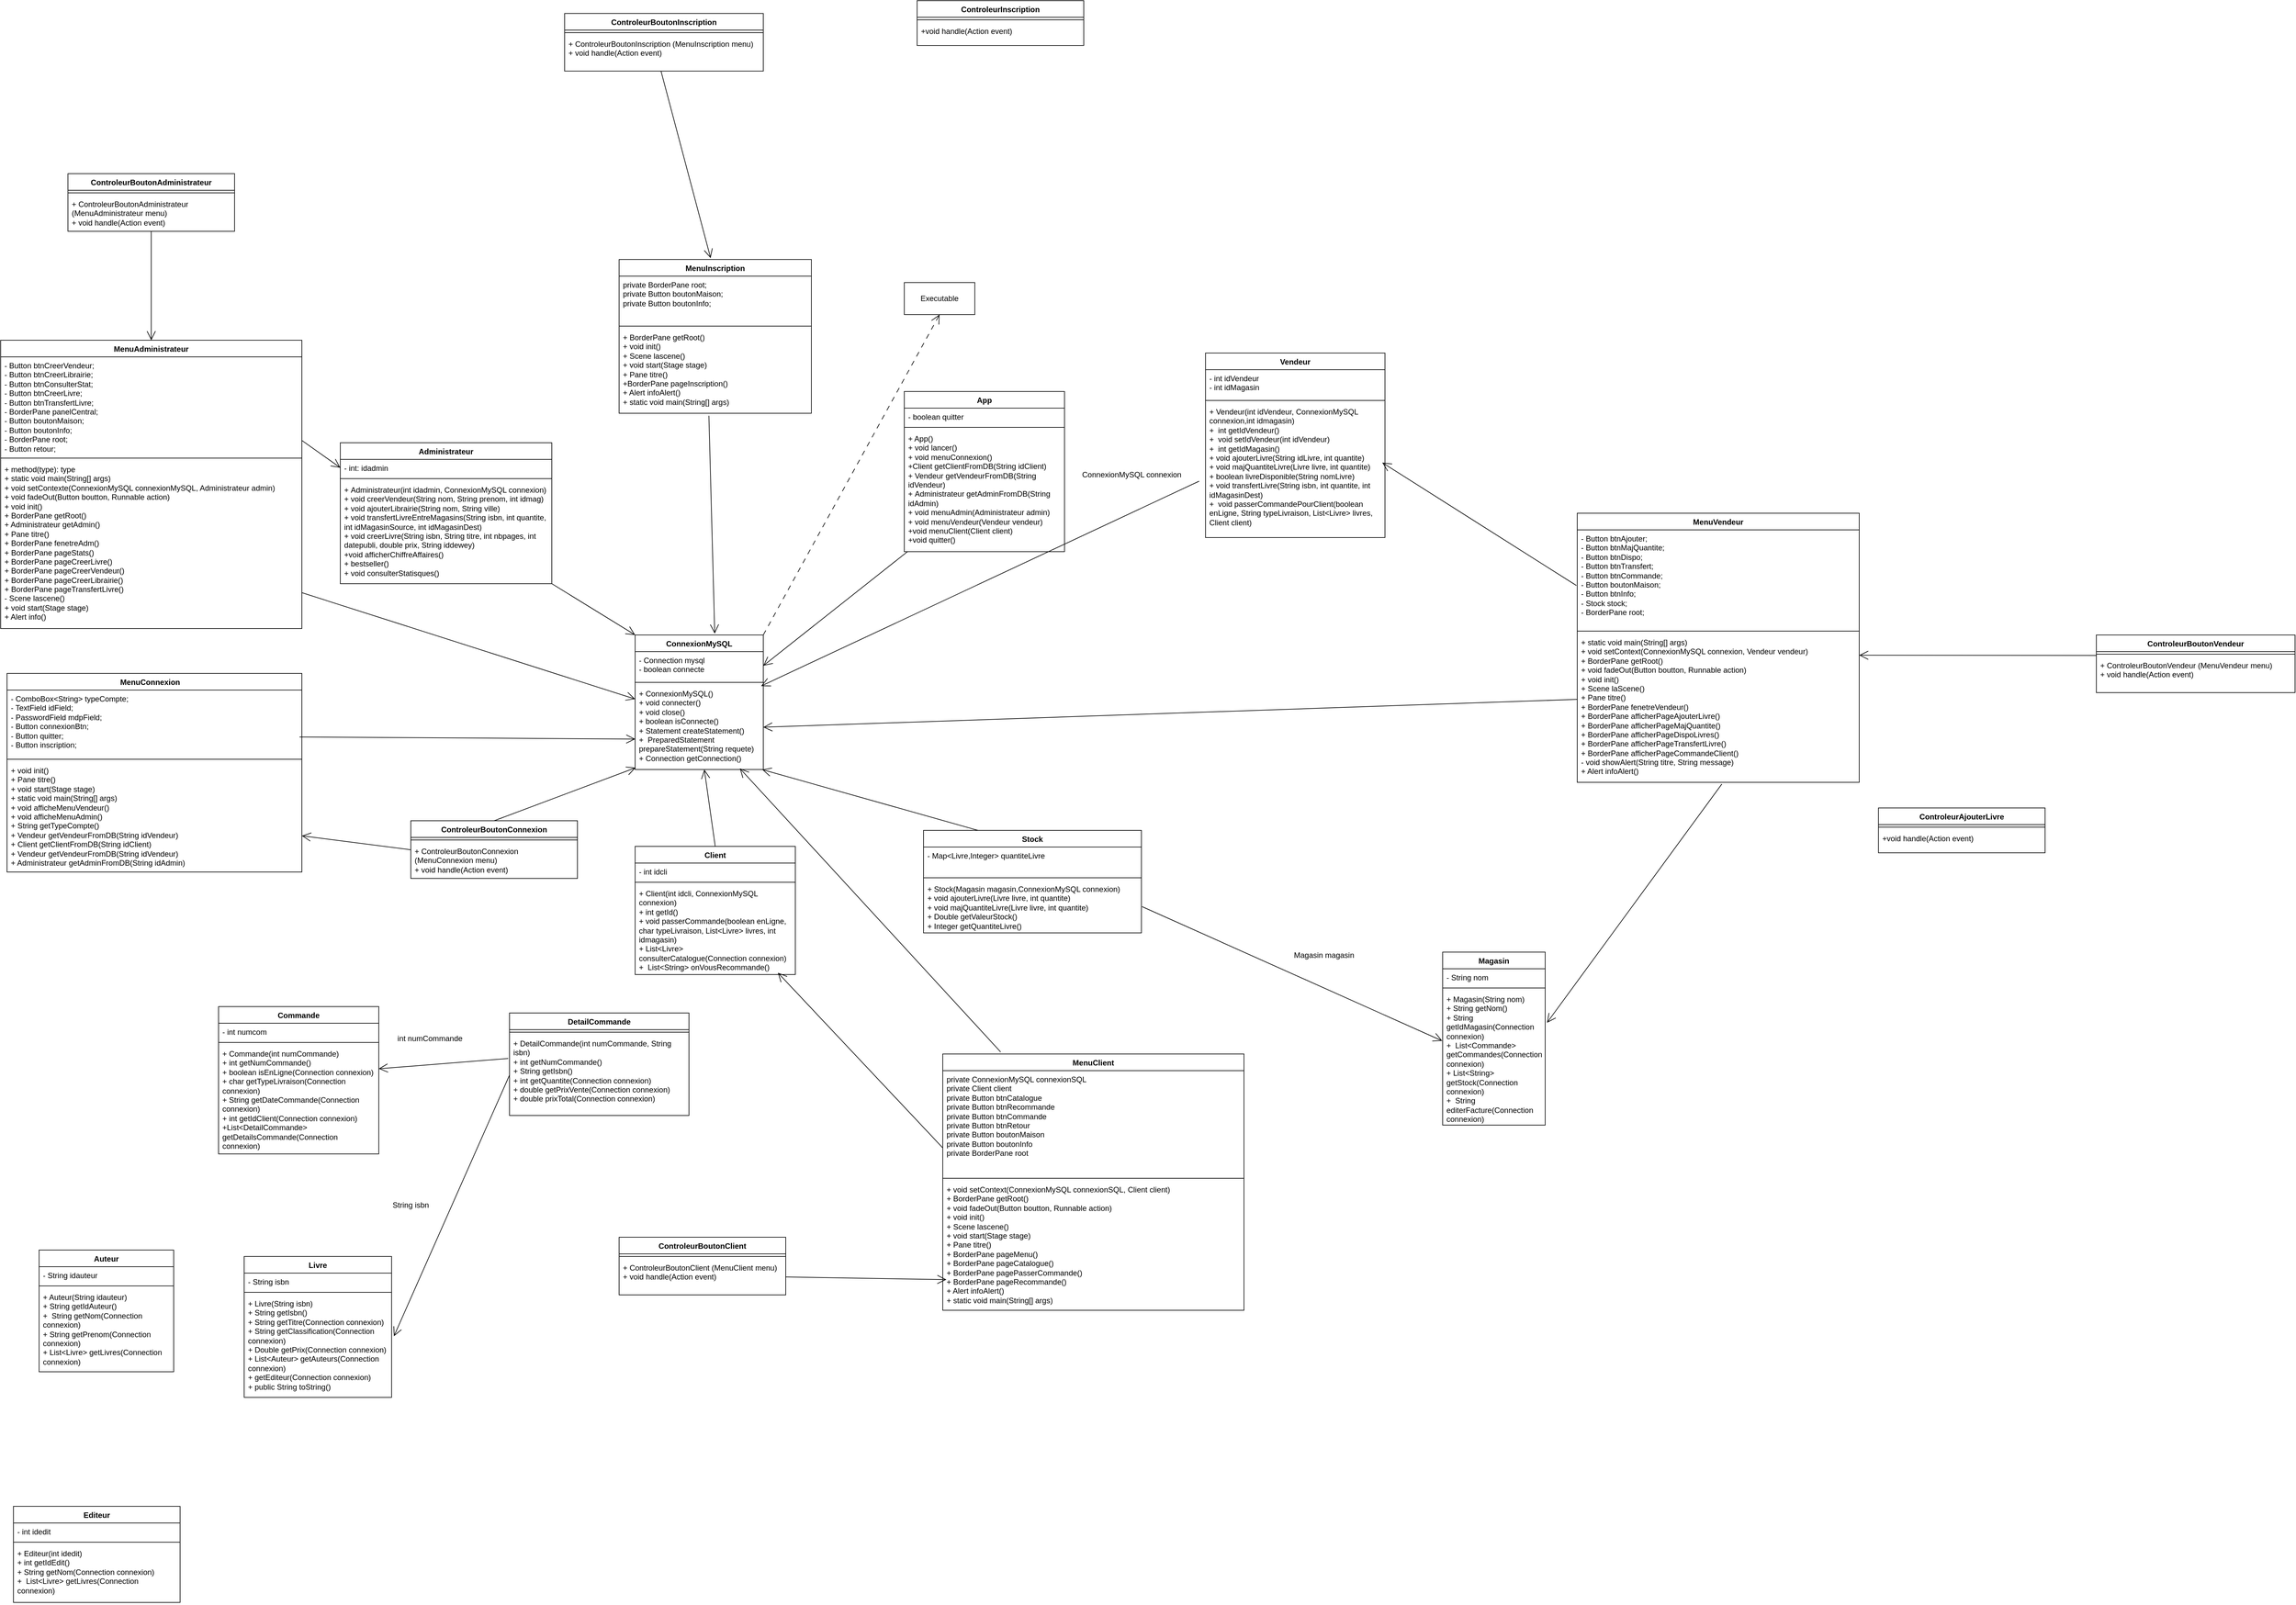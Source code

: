 <mxfile version="27.1.6">
  <diagram name="Page-1" id="fg1y0598Dr3lsqfIJ5nv">
    <mxGraphModel dx="3144" dy="3922" grid="1" gridSize="10" guides="1" tooltips="1" connect="1" arrows="1" fold="1" page="1" pageScale="1" pageWidth="827" pageHeight="1169" math="0" shadow="0">
      <root>
        <mxCell id="0" />
        <mxCell id="1" parent="0" />
        <mxCell id="Wu34mLMATo6sYS60kIXF-1" value="Administrateur&lt;div&gt;&lt;br&gt;&lt;/div&gt;" style="swimlane;fontStyle=1;align=center;verticalAlign=top;childLayout=stackLayout;horizontal=1;startSize=26;horizontalStack=0;resizeParent=1;resizeParentMax=0;resizeLast=0;collapsible=1;marginBottom=0;whiteSpace=wrap;html=1;" parent="1" vertex="1">
          <mxGeometry x="-130" y="40" width="330" height="220" as="geometry" />
        </mxCell>
        <mxCell id="Wu34mLMATo6sYS60kIXF-2" value="- int: idadmin&lt;div&gt;&lt;br&gt;&lt;/div&gt;" style="text;strokeColor=none;fillColor=none;align=left;verticalAlign=top;spacingLeft=4;spacingRight=4;overflow=hidden;rotatable=0;points=[[0,0.5],[1,0.5]];portConstraint=eastwest;whiteSpace=wrap;html=1;" parent="Wu34mLMATo6sYS60kIXF-1" vertex="1">
          <mxGeometry y="26" width="330" height="26" as="geometry" />
        </mxCell>
        <mxCell id="Wu34mLMATo6sYS60kIXF-3" value="" style="line;strokeWidth=1;fillColor=none;align=left;verticalAlign=middle;spacingTop=-1;spacingLeft=3;spacingRight=3;rotatable=0;labelPosition=right;points=[];portConstraint=eastwest;strokeColor=inherit;" parent="Wu34mLMATo6sYS60kIXF-1" vertex="1">
          <mxGeometry y="52" width="330" height="8" as="geometry" />
        </mxCell>
        <mxCell id="Wu34mLMATo6sYS60kIXF-4" value="+&amp;nbsp;Administrateur(int idadmin, ConnexionMySQL connexion)&lt;div&gt;+&amp;nbsp;void creerVendeur(String nom, String prenom, int idmag)&lt;/div&gt;&lt;div&gt;+ void ajouterLibrairie(String nom, String ville)&lt;/div&gt;&lt;div&gt;+&amp;nbsp;&lt;span style=&quot;background-color: transparent; color: light-dark(rgb(0, 0, 0), rgb(255, 255, 255));&quot;&gt;void transfertLivreEntreMagasins(String isbn, int quantite, int idMagasinSource, int idMagasinDest)&lt;/span&gt;&lt;/div&gt;&lt;div&gt;&lt;span style=&quot;background-color: transparent; color: light-dark(rgb(0, 0, 0), rgb(255, 255, 255));&quot;&gt;+&amp;nbsp;&lt;/span&gt;&lt;span style=&quot;background-color: transparent; color: light-dark(rgb(0, 0, 0), rgb(255, 255, 255));&quot;&gt;void creerLivre(String isbn, String titre, int nbpages, int datepubli, double prix, String iddewey)&lt;/span&gt;&lt;/div&gt;&lt;div&gt;&lt;span style=&quot;background-color: transparent; color: light-dark(rgb(0, 0, 0), rgb(255, 255, 255));&quot;&gt;+&lt;/span&gt;&lt;span style=&quot;background-color: transparent;&quot;&gt;void afficherChiffreAffaires()&lt;/span&gt;&lt;/div&gt;&lt;div&gt;&lt;span style=&quot;background-color: transparent; color: light-dark(rgb(0, 0, 0), rgb(255, 255, 255));&quot;&gt;+&amp;nbsp;&lt;/span&gt;&lt;span style=&quot;background-color: transparent; color: light-dark(rgb(0, 0, 0), rgb(255, 255, 255));&quot;&gt;bestseller()&lt;/span&gt;&lt;/div&gt;&lt;div&gt;&lt;span style=&quot;background-color: transparent;&quot;&gt;+&lt;/span&gt;&lt;span style=&quot;background-color: transparent;&quot;&gt;&amp;nbsp;void consulterStatisques()&lt;/span&gt;&lt;/div&gt;&lt;div&gt;&lt;span style=&quot;background-color: transparent; color: light-dark(rgb(0, 0, 0), rgb(255, 255, 255));&quot;&gt;&lt;br&gt;&lt;/span&gt;&lt;/div&gt;" style="text;strokeColor=none;fillColor=none;align=left;verticalAlign=top;spacingLeft=4;spacingRight=4;overflow=hidden;rotatable=0;points=[[0,0.5],[1,0.5]];portConstraint=eastwest;whiteSpace=wrap;html=1;" parent="Wu34mLMATo6sYS60kIXF-1" vertex="1">
          <mxGeometry y="60" width="330" height="160" as="geometry" />
        </mxCell>
        <mxCell id="Wu34mLMATo6sYS60kIXF-5" value="App" style="swimlane;fontStyle=1;align=center;verticalAlign=top;childLayout=stackLayout;horizontal=1;startSize=26;horizontalStack=0;resizeParent=1;resizeParentMax=0;resizeLast=0;collapsible=1;marginBottom=0;whiteSpace=wrap;html=1;" parent="1" vertex="1">
          <mxGeometry x="750" y="-40" width="250" height="250" as="geometry" />
        </mxCell>
        <mxCell id="Wu34mLMATo6sYS60kIXF-6" value="- boolean quitter" style="text;strokeColor=none;fillColor=none;align=left;verticalAlign=top;spacingLeft=4;spacingRight=4;overflow=hidden;rotatable=0;points=[[0,0.5],[1,0.5]];portConstraint=eastwest;whiteSpace=wrap;html=1;" parent="Wu34mLMATo6sYS60kIXF-5" vertex="1">
          <mxGeometry y="26" width="250" height="26" as="geometry" />
        </mxCell>
        <mxCell id="Wu34mLMATo6sYS60kIXF-7" value="" style="line;strokeWidth=1;fillColor=none;align=left;verticalAlign=middle;spacingTop=-1;spacingLeft=3;spacingRight=3;rotatable=0;labelPosition=right;points=[];portConstraint=eastwest;strokeColor=inherit;" parent="Wu34mLMATo6sYS60kIXF-5" vertex="1">
          <mxGeometry y="52" width="250" height="8" as="geometry" />
        </mxCell>
        <mxCell id="Wu34mLMATo6sYS60kIXF-8" value="+ App()&lt;div&gt;+ void lancer()&lt;/div&gt;&lt;div&gt;+&amp;nbsp;void menuConnexion()&lt;/div&gt;&lt;div&gt;+Client getClientFromDB(String idClient)&lt;/div&gt;&lt;div&gt;+&amp;nbsp;Vendeur getVendeurFromDB(String idVendeur)&lt;/div&gt;&lt;div&gt;+&amp;nbsp;Administrateur getAdminFromDB(String idAdmin)&lt;/div&gt;&lt;div&gt;+&amp;nbsp;void menuAdmin(Administrateur admin)&lt;/div&gt;&lt;div&gt;+ void menuVendeur(Vendeur vendeur)&lt;/div&gt;&lt;div&gt;+void menuClient(Client client)&lt;/div&gt;&lt;div&gt;+void quitter()&lt;/div&gt;&lt;div&gt;&lt;br&gt;&lt;/div&gt;" style="text;strokeColor=none;fillColor=none;align=left;verticalAlign=top;spacingLeft=4;spacingRight=4;overflow=hidden;rotatable=0;points=[[0,0.5],[1,0.5]];portConstraint=eastwest;whiteSpace=wrap;html=1;" parent="Wu34mLMATo6sYS60kIXF-5" vertex="1">
          <mxGeometry y="60" width="250" height="190" as="geometry" />
        </mxCell>
        <mxCell id="Wu34mLMATo6sYS60kIXF-9" value="Auteur" style="swimlane;fontStyle=1;align=center;verticalAlign=top;childLayout=stackLayout;horizontal=1;startSize=26;horizontalStack=0;resizeParent=1;resizeParentMax=0;resizeLast=0;collapsible=1;marginBottom=0;whiteSpace=wrap;html=1;" parent="1" vertex="1">
          <mxGeometry x="-600" y="1300" width="210" height="190" as="geometry" />
        </mxCell>
        <mxCell id="Wu34mLMATo6sYS60kIXF-10" value="- String idauteur" style="text;strokeColor=none;fillColor=none;align=left;verticalAlign=top;spacingLeft=4;spacingRight=4;overflow=hidden;rotatable=0;points=[[0,0.5],[1,0.5]];portConstraint=eastwest;whiteSpace=wrap;html=1;" parent="Wu34mLMATo6sYS60kIXF-9" vertex="1">
          <mxGeometry y="26" width="210" height="26" as="geometry" />
        </mxCell>
        <mxCell id="Wu34mLMATo6sYS60kIXF-11" value="" style="line;strokeWidth=1;fillColor=none;align=left;verticalAlign=middle;spacingTop=-1;spacingLeft=3;spacingRight=3;rotatable=0;labelPosition=right;points=[];portConstraint=eastwest;strokeColor=inherit;" parent="Wu34mLMATo6sYS60kIXF-9" vertex="1">
          <mxGeometry y="52" width="210" height="8" as="geometry" />
        </mxCell>
        <mxCell id="Wu34mLMATo6sYS60kIXF-12" value="+ Auteur(String idauteur)&lt;div&gt;+&amp;nbsp;String getIdAuteur()&lt;/div&gt;&lt;div&gt;+&amp;nbsp;&amp;nbsp;String getNom(Connection connexion)&lt;/div&gt;&lt;div&gt;+&amp;nbsp;String getPrenom(Connection connexion)&lt;/div&gt;&lt;div&gt;+&amp;nbsp;List&amp;lt;Livre&amp;gt; getLivres(Connection connexion)&lt;/div&gt;&lt;div&gt;&lt;br&gt;&lt;/div&gt;" style="text;strokeColor=none;fillColor=none;align=left;verticalAlign=top;spacingLeft=4;spacingRight=4;overflow=hidden;rotatable=0;points=[[0,0.5],[1,0.5]];portConstraint=eastwest;whiteSpace=wrap;html=1;" parent="Wu34mLMATo6sYS60kIXF-9" vertex="1">
          <mxGeometry y="60" width="210" height="130" as="geometry" />
        </mxCell>
        <mxCell id="Wu34mLMATo6sYS60kIXF-13" value="Client" style="swimlane;fontStyle=1;align=center;verticalAlign=top;childLayout=stackLayout;horizontal=1;startSize=26;horizontalStack=0;resizeParent=1;resizeParentMax=0;resizeLast=0;collapsible=1;marginBottom=0;whiteSpace=wrap;html=1;" parent="1" vertex="1">
          <mxGeometry x="330" y="670" width="250" height="200" as="geometry" />
        </mxCell>
        <mxCell id="Wu34mLMATo6sYS60kIXF-14" value="- int idcli" style="text;strokeColor=none;fillColor=none;align=left;verticalAlign=top;spacingLeft=4;spacingRight=4;overflow=hidden;rotatable=0;points=[[0,0.5],[1,0.5]];portConstraint=eastwest;whiteSpace=wrap;html=1;" parent="Wu34mLMATo6sYS60kIXF-13" vertex="1">
          <mxGeometry y="26" width="250" height="26" as="geometry" />
        </mxCell>
        <mxCell id="Wu34mLMATo6sYS60kIXF-15" value="" style="line;strokeWidth=1;fillColor=none;align=left;verticalAlign=middle;spacingTop=-1;spacingLeft=3;spacingRight=3;rotatable=0;labelPosition=right;points=[];portConstraint=eastwest;strokeColor=inherit;" parent="Wu34mLMATo6sYS60kIXF-13" vertex="1">
          <mxGeometry y="52" width="250" height="8" as="geometry" />
        </mxCell>
        <mxCell id="Wu34mLMATo6sYS60kIXF-16" value="+ Client(int idcli, ConnexionMySQL connexion)&lt;div&gt;+&amp;nbsp;int getId()&lt;/div&gt;&lt;div&gt;+&amp;nbsp;void passerCommande(boolean enLigne, char typeLivraison, List&amp;lt;Livre&amp;gt; livres, int idmagasin)&lt;/div&gt;&lt;div&gt;+&amp;nbsp;List&amp;lt;Livre&amp;gt; consulterCatalogue(Connection connexion)&lt;/div&gt;&lt;div&gt;+&amp;nbsp;&amp;nbsp;List&amp;lt;String&amp;gt; onVousRecommande()&lt;/div&gt;&lt;div&gt;&lt;br&gt;&lt;/div&gt;&lt;div&gt;&lt;br&gt;&lt;/div&gt;" style="text;strokeColor=none;fillColor=none;align=left;verticalAlign=top;spacingLeft=4;spacingRight=4;overflow=hidden;rotatable=0;points=[[0,0.5],[1,0.5]];portConstraint=eastwest;whiteSpace=wrap;html=1;" parent="Wu34mLMATo6sYS60kIXF-13" vertex="1">
          <mxGeometry y="60" width="250" height="140" as="geometry" />
        </mxCell>
        <mxCell id="Wu34mLMATo6sYS60kIXF-17" value="ConnexionMySQL" style="swimlane;fontStyle=1;align=center;verticalAlign=top;childLayout=stackLayout;horizontal=1;startSize=26;horizontalStack=0;resizeParent=1;resizeParentMax=0;resizeLast=0;collapsible=1;marginBottom=0;whiteSpace=wrap;html=1;" parent="1" vertex="1">
          <mxGeometry x="330" y="340" width="200" height="210" as="geometry" />
        </mxCell>
        <mxCell id="Wu34mLMATo6sYS60kIXF-18" value="- Connection mysql&lt;div&gt;- boolean connecte&lt;/div&gt;" style="text;strokeColor=none;fillColor=none;align=left;verticalAlign=top;spacingLeft=4;spacingRight=4;overflow=hidden;rotatable=0;points=[[0,0.5],[1,0.5]];portConstraint=eastwest;whiteSpace=wrap;html=1;" parent="Wu34mLMATo6sYS60kIXF-17" vertex="1">
          <mxGeometry y="26" width="200" height="44" as="geometry" />
        </mxCell>
        <mxCell id="Wu34mLMATo6sYS60kIXF-19" value="" style="line;strokeWidth=1;fillColor=none;align=left;verticalAlign=middle;spacingTop=-1;spacingLeft=3;spacingRight=3;rotatable=0;labelPosition=right;points=[];portConstraint=eastwest;strokeColor=inherit;" parent="Wu34mLMATo6sYS60kIXF-17" vertex="1">
          <mxGeometry y="70" width="200" height="8" as="geometry" />
        </mxCell>
        <mxCell id="Wu34mLMATo6sYS60kIXF-20" value="+&amp;nbsp;ConnexionMySQL()&lt;div&gt;+&amp;nbsp;void connecter()&lt;/div&gt;&lt;div&gt;+&amp;nbsp;void close()&lt;/div&gt;&lt;div&gt;+&amp;nbsp;boolean isConnecte()&lt;/div&gt;&lt;div&gt;+&amp;nbsp;Statement createStatement()&lt;/div&gt;&lt;div&gt;+&amp;nbsp;&amp;nbsp;PreparedStatement prepareStatement(String requete)&lt;/div&gt;&lt;div&gt;+&amp;nbsp;Connection getConnection()&lt;/div&gt;" style="text;strokeColor=none;fillColor=none;align=left;verticalAlign=top;spacingLeft=4;spacingRight=4;overflow=hidden;rotatable=0;points=[[0,0.5],[1,0.5]];portConstraint=eastwest;whiteSpace=wrap;html=1;" parent="Wu34mLMATo6sYS60kIXF-17" vertex="1">
          <mxGeometry y="78" width="200" height="132" as="geometry" />
        </mxCell>
        <mxCell id="Wu34mLMATo6sYS60kIXF-22" value="" style="endArrow=open;endFill=1;endSize=12;html=1;rounded=0;entryX=1;entryY=0.5;entryDx=0;entryDy=0;" parent="1" target="Wu34mLMATo6sYS60kIXF-18" edge="1" source="Wu34mLMATo6sYS60kIXF-8">
          <mxGeometry width="160" relative="1" as="geometry">
            <mxPoint x="630" y="290" as="sourcePoint" />
            <mxPoint x="790" y="290" as="targetPoint" />
          </mxGeometry>
        </mxCell>
        <mxCell id="Wu34mLMATo6sYS60kIXF-29" value="Commande" style="swimlane;fontStyle=1;align=center;verticalAlign=top;childLayout=stackLayout;horizontal=1;startSize=26;horizontalStack=0;resizeParent=1;resizeParentMax=0;resizeLast=0;collapsible=1;marginBottom=0;whiteSpace=wrap;html=1;" parent="1" vertex="1">
          <mxGeometry x="-320" y="920" width="250" height="230" as="geometry" />
        </mxCell>
        <mxCell id="Wu34mLMATo6sYS60kIXF-30" value="- int numcom" style="text;strokeColor=none;fillColor=none;align=left;verticalAlign=top;spacingLeft=4;spacingRight=4;overflow=hidden;rotatable=0;points=[[0,0.5],[1,0.5]];portConstraint=eastwest;whiteSpace=wrap;html=1;" parent="Wu34mLMATo6sYS60kIXF-29" vertex="1">
          <mxGeometry y="26" width="250" height="26" as="geometry" />
        </mxCell>
        <mxCell id="Wu34mLMATo6sYS60kIXF-31" value="" style="line;strokeWidth=1;fillColor=none;align=left;verticalAlign=middle;spacingTop=-1;spacingLeft=3;spacingRight=3;rotatable=0;labelPosition=right;points=[];portConstraint=eastwest;strokeColor=inherit;" parent="Wu34mLMATo6sYS60kIXF-29" vertex="1">
          <mxGeometry y="52" width="250" height="8" as="geometry" />
        </mxCell>
        <mxCell id="Wu34mLMATo6sYS60kIXF-32" value="+&amp;nbsp;Commande(int numCommande)&lt;div&gt;&lt;div&gt;+&amp;nbsp;int getNumCommande()&lt;/div&gt;&lt;div&gt;+&amp;nbsp;boolean isEnLigne(Connection connexion)&lt;/div&gt;&lt;div&gt;+&amp;nbsp;char getTypeLivraison(Connection connexion)&lt;/div&gt;&lt;div&gt;+&amp;nbsp;String getDateCommande(Connection connexion)&lt;/div&gt;&lt;/div&gt;&lt;div&gt;+&amp;nbsp;int getIdClient(Connection connexion)&lt;/div&gt;&lt;div&gt;+List&amp;lt;DetailCommande&amp;gt; getDetailsCommande(Connection connexion)&lt;/div&gt;" style="text;strokeColor=none;fillColor=none;align=left;verticalAlign=top;spacingLeft=4;spacingRight=4;overflow=hidden;rotatable=0;points=[[0,0.5],[1,0.5]];portConstraint=eastwest;whiteSpace=wrap;html=1;" parent="Wu34mLMATo6sYS60kIXF-29" vertex="1">
          <mxGeometry y="60" width="250" height="170" as="geometry" />
        </mxCell>
        <mxCell id="Wu34mLMATo6sYS60kIXF-33" value="DetailCommande" style="swimlane;fontStyle=1;align=center;verticalAlign=top;childLayout=stackLayout;horizontal=1;startSize=26;horizontalStack=0;resizeParent=1;resizeParentMax=0;resizeLast=0;collapsible=1;marginBottom=0;whiteSpace=wrap;html=1;" parent="1" vertex="1">
          <mxGeometry x="134" y="930" width="280" height="160" as="geometry" />
        </mxCell>
        <mxCell id="Wu34mLMATo6sYS60kIXF-35" value="" style="line;strokeWidth=1;fillColor=none;align=left;verticalAlign=middle;spacingTop=-1;spacingLeft=3;spacingRight=3;rotatable=0;labelPosition=right;points=[];portConstraint=eastwest;strokeColor=inherit;" parent="Wu34mLMATo6sYS60kIXF-33" vertex="1">
          <mxGeometry y="26" width="280" height="8" as="geometry" />
        </mxCell>
        <mxCell id="Wu34mLMATo6sYS60kIXF-36" value="+ DetailCommande(int numCommande, String isbn)&lt;div&gt;+&amp;nbsp;int getNumCommande()&amp;nbsp;&lt;/div&gt;&lt;div&gt;+&amp;nbsp;String getIsbn()&lt;/div&gt;&lt;div&gt;+&amp;nbsp;int getQuantite(Connection connexion)&lt;/div&gt;&lt;div&gt;+&amp;nbsp;double getPrixVente(Connection connexion)&lt;/div&gt;&lt;div&gt;+&amp;nbsp;double prixTotal(Connection connexion)&lt;/div&gt;" style="text;strokeColor=none;fillColor=none;align=left;verticalAlign=top;spacingLeft=4;spacingRight=4;overflow=hidden;rotatable=0;points=[[0,0.5],[1,0.5]];portConstraint=eastwest;whiteSpace=wrap;html=1;" parent="Wu34mLMATo6sYS60kIXF-33" vertex="1">
          <mxGeometry y="34" width="280" height="126" as="geometry" />
        </mxCell>
        <mxCell id="Wu34mLMATo6sYS60kIXF-37" value="" style="endArrow=open;endFill=1;endSize=12;html=1;rounded=0;exitX=-0.007;exitY=0.294;exitDx=0;exitDy=0;exitPerimeter=0;entryX=1;entryY=0.218;entryDx=0;entryDy=0;entryPerimeter=0;" parent="1" source="Wu34mLMATo6sYS60kIXF-36" target="Wu34mLMATo6sYS60kIXF-32" edge="1">
          <mxGeometry width="160" relative="1" as="geometry">
            <mxPoint x="110" y="730" as="sourcePoint" />
            <mxPoint x="270" y="730" as="targetPoint" />
          </mxGeometry>
        </mxCell>
        <mxCell id="Wu34mLMATo6sYS60kIXF-38" value="Livre" style="swimlane;fontStyle=1;align=center;verticalAlign=top;childLayout=stackLayout;horizontal=1;startSize=26;horizontalStack=0;resizeParent=1;resizeParentMax=0;resizeLast=0;collapsible=1;marginBottom=0;whiteSpace=wrap;html=1;" parent="1" vertex="1">
          <mxGeometry x="-280" y="1310" width="230" height="220" as="geometry" />
        </mxCell>
        <mxCell id="Wu34mLMATo6sYS60kIXF-39" value="- String isbn" style="text;strokeColor=none;fillColor=none;align=left;verticalAlign=top;spacingLeft=4;spacingRight=4;overflow=hidden;rotatable=0;points=[[0,0.5],[1,0.5]];portConstraint=eastwest;whiteSpace=wrap;html=1;" parent="Wu34mLMATo6sYS60kIXF-38" vertex="1">
          <mxGeometry y="26" width="230" height="26" as="geometry" />
        </mxCell>
        <mxCell id="Wu34mLMATo6sYS60kIXF-40" value="" style="line;strokeWidth=1;fillColor=none;align=left;verticalAlign=middle;spacingTop=-1;spacingLeft=3;spacingRight=3;rotatable=0;labelPosition=right;points=[];portConstraint=eastwest;strokeColor=inherit;" parent="Wu34mLMATo6sYS60kIXF-38" vertex="1">
          <mxGeometry y="52" width="230" height="8" as="geometry" />
        </mxCell>
        <mxCell id="Wu34mLMATo6sYS60kIXF-41" value="+&amp;nbsp;Livre(String isbn)&lt;div&gt;+&amp;nbsp;String getIsbn()&lt;/div&gt;&lt;div&gt;+&amp;nbsp;String getTitre(Connection connexion)&lt;/div&gt;&lt;div&gt;+&amp;nbsp;String getClassification(Connection connexion)&lt;/div&gt;&lt;div&gt;+&amp;nbsp;Double getPrix(Connection connexion)&lt;/div&gt;&lt;div&gt;+&amp;nbsp;List&amp;lt;Auteur&amp;gt; getAuteurs(Connection connexion)&lt;/div&gt;&lt;div&gt;+&amp;nbsp;getEditeur(Connection connexion)&lt;/div&gt;&lt;div&gt;+&amp;nbsp;public String toString()&lt;/div&gt;" style="text;strokeColor=none;fillColor=none;align=left;verticalAlign=top;spacingLeft=4;spacingRight=4;overflow=hidden;rotatable=0;points=[[0,0.5],[1,0.5]];portConstraint=eastwest;whiteSpace=wrap;html=1;" parent="Wu34mLMATo6sYS60kIXF-38" vertex="1">
          <mxGeometry y="60" width="230" height="160" as="geometry" />
        </mxCell>
        <mxCell id="Wu34mLMATo6sYS60kIXF-42" value="" style="endArrow=open;endFill=1;endSize=12;html=1;rounded=0;entryX=1.016;entryY=0.403;entryDx=0;entryDy=0;entryPerimeter=0;exitX=0;exitY=0.5;exitDx=0;exitDy=0;" parent="1" source="Wu34mLMATo6sYS60kIXF-36" target="Wu34mLMATo6sYS60kIXF-41" edge="1">
          <mxGeometry width="160" relative="1" as="geometry">
            <mxPoint x="270" y="910" as="sourcePoint" />
            <mxPoint x="430" y="920" as="targetPoint" />
          </mxGeometry>
        </mxCell>
        <UserObject label="int numCommande&lt;div&gt;&lt;br&gt;&lt;/div&gt;" placeholders="1" name="Variable" id="Wu34mLMATo6sYS60kIXF-43">
          <mxCell style="text;html=1;strokeColor=none;fillColor=none;align=center;verticalAlign=middle;whiteSpace=wrap;overflow=hidden;" parent="1" vertex="1">
            <mxGeometry x="-50" y="960" width="120" height="20" as="geometry" />
          </mxCell>
        </UserObject>
        <UserObject label="String isbn" placeholders="1" name="Variable" id="Wu34mLMATo6sYS60kIXF-45">
          <mxCell style="text;html=1;strokeColor=none;fillColor=none;align=center;verticalAlign=middle;whiteSpace=wrap;overflow=hidden;" parent="1" vertex="1">
            <mxGeometry x="-60" y="1220" width="80" height="20" as="geometry" />
          </mxCell>
        </UserObject>
        <mxCell id="Wu34mLMATo6sYS60kIXF-46" value="Editeur" style="swimlane;fontStyle=1;align=center;verticalAlign=top;childLayout=stackLayout;horizontal=1;startSize=26;horizontalStack=0;resizeParent=1;resizeParentMax=0;resizeLast=0;collapsible=1;marginBottom=0;whiteSpace=wrap;html=1;" parent="1" vertex="1">
          <mxGeometry x="-640" y="1700" width="260" height="150" as="geometry" />
        </mxCell>
        <mxCell id="Wu34mLMATo6sYS60kIXF-47" value="- int idedit" style="text;strokeColor=none;fillColor=none;align=left;verticalAlign=top;spacingLeft=4;spacingRight=4;overflow=hidden;rotatable=0;points=[[0,0.5],[1,0.5]];portConstraint=eastwest;whiteSpace=wrap;html=1;" parent="Wu34mLMATo6sYS60kIXF-46" vertex="1">
          <mxGeometry y="26" width="260" height="26" as="geometry" />
        </mxCell>
        <mxCell id="Wu34mLMATo6sYS60kIXF-48" value="" style="line;strokeWidth=1;fillColor=none;align=left;verticalAlign=middle;spacingTop=-1;spacingLeft=3;spacingRight=3;rotatable=0;labelPosition=right;points=[];portConstraint=eastwest;strokeColor=inherit;" parent="Wu34mLMATo6sYS60kIXF-46" vertex="1">
          <mxGeometry y="52" width="260" height="8" as="geometry" />
        </mxCell>
        <mxCell id="Wu34mLMATo6sYS60kIXF-49" value="+&amp;nbsp;Editeur(int idedit)&lt;div&gt;+&amp;nbsp;int getIdEdit()&amp;nbsp;&lt;/div&gt;&lt;div&gt;+ String getNom(Connection connexion)&amp;nbsp;&lt;/div&gt;&lt;div&gt;+&amp;nbsp;&amp;nbsp;List&amp;lt;Livre&amp;gt; getLivres(Connection connexion)&lt;/div&gt;&lt;div&gt;&lt;br&gt;&lt;/div&gt;&lt;div&gt;&lt;br&gt;&lt;/div&gt;" style="text;strokeColor=none;fillColor=none;align=left;verticalAlign=top;spacingLeft=4;spacingRight=4;overflow=hidden;rotatable=0;points=[[0,0.5],[1,0.5]];portConstraint=eastwest;whiteSpace=wrap;html=1;" parent="Wu34mLMATo6sYS60kIXF-46" vertex="1">
          <mxGeometry y="60" width="260" height="90" as="geometry" />
        </mxCell>
        <mxCell id="Wu34mLMATo6sYS60kIXF-50" value="Executable" style="html=1;whiteSpace=wrap;" parent="1" vertex="1">
          <mxGeometry x="750" y="-210" width="110" height="50" as="geometry" />
        </mxCell>
        <mxCell id="Wu34mLMATo6sYS60kIXF-52" value="" style="endArrow=open;endFill=1;endSize=12;html=1;rounded=0;entryX=0.5;entryY=1;entryDx=0;entryDy=0;exitX=1;exitY=0;exitDx=0;exitDy=0;dashed=1;dashPattern=8 8;" parent="1" source="Wu34mLMATo6sYS60kIXF-17" target="Wu34mLMATo6sYS60kIXF-50" edge="1">
          <mxGeometry width="160" relative="1" as="geometry">
            <mxPoint x="375" y="299.5" as="sourcePoint" />
            <mxPoint x="535" y="299.5" as="targetPoint" />
          </mxGeometry>
        </mxCell>
        <mxCell id="Wu34mLMATo6sYS60kIXF-53" value="Magasin" style="swimlane;fontStyle=1;align=center;verticalAlign=top;childLayout=stackLayout;horizontal=1;startSize=26;horizontalStack=0;resizeParent=1;resizeParentMax=0;resizeLast=0;collapsible=1;marginBottom=0;whiteSpace=wrap;html=1;" parent="1" vertex="1">
          <mxGeometry x="1590" y="835" width="160" height="270" as="geometry" />
        </mxCell>
        <mxCell id="Wu34mLMATo6sYS60kIXF-54" value="- String nom" style="text;strokeColor=none;fillColor=none;align=left;verticalAlign=top;spacingLeft=4;spacingRight=4;overflow=hidden;rotatable=0;points=[[0,0.5],[1,0.5]];portConstraint=eastwest;whiteSpace=wrap;html=1;" parent="Wu34mLMATo6sYS60kIXF-53" vertex="1">
          <mxGeometry y="26" width="160" height="26" as="geometry" />
        </mxCell>
        <mxCell id="Wu34mLMATo6sYS60kIXF-55" value="" style="line;strokeWidth=1;fillColor=none;align=left;verticalAlign=middle;spacingTop=-1;spacingLeft=3;spacingRight=3;rotatable=0;labelPosition=right;points=[];portConstraint=eastwest;strokeColor=inherit;" parent="Wu34mLMATo6sYS60kIXF-53" vertex="1">
          <mxGeometry y="52" width="160" height="8" as="geometry" />
        </mxCell>
        <mxCell id="Wu34mLMATo6sYS60kIXF-56" value="+&amp;nbsp;Magasin(String nom)&lt;div&gt;+&amp;nbsp;String getNom()&lt;/div&gt;&lt;div&gt;+&amp;nbsp;String getIdMagasin(Connection connexion)&lt;/div&gt;&lt;div&gt;+&amp;nbsp;&amp;nbsp;List&amp;lt;Commande&amp;gt; getCommandes(Connection connexion)&lt;/div&gt;&lt;div&gt;+&amp;nbsp;List&amp;lt;String&amp;gt; getStock(Connection connexion)&lt;/div&gt;&lt;div&gt;+&amp;nbsp;&amp;nbsp;String editerFacture(Connection connexion)&lt;/div&gt;" style="text;strokeColor=none;fillColor=none;align=left;verticalAlign=top;spacingLeft=4;spacingRight=4;overflow=hidden;rotatable=0;points=[[0,0.5],[1,0.5]];portConstraint=eastwest;whiteSpace=wrap;html=1;" parent="Wu34mLMATo6sYS60kIXF-53" vertex="1">
          <mxGeometry y="60" width="160" height="210" as="geometry" />
        </mxCell>
        <mxCell id="Wu34mLMATo6sYS60kIXF-23" value="" style="endArrow=open;endFill=1;endSize=12;html=1;rounded=0;entryX=0.54;entryY=1.001;entryDx=0;entryDy=0;entryPerimeter=0;exitX=0.5;exitY=0;exitDx=0;exitDy=0;" parent="1" source="Wu34mLMATo6sYS60kIXF-13" target="Wu34mLMATo6sYS60kIXF-20" edge="1">
          <mxGeometry width="160" relative="1" as="geometry">
            <mxPoint x="410" y="710" as="sourcePoint" />
            <mxPoint x="570" y="710" as="targetPoint" />
            <Array as="points" />
          </mxGeometry>
        </mxCell>
        <mxCell id="Wu34mLMATo6sYS60kIXF-57" value="Stock" style="swimlane;fontStyle=1;align=center;verticalAlign=top;childLayout=stackLayout;horizontal=1;startSize=26;horizontalStack=0;resizeParent=1;resizeParentMax=0;resizeLast=0;collapsible=1;marginBottom=0;whiteSpace=wrap;html=1;" parent="1" vertex="1">
          <mxGeometry x="780" y="645" width="340" height="160" as="geometry" />
        </mxCell>
        <mxCell id="Wu34mLMATo6sYS60kIXF-58" value="-&amp;nbsp;Map&amp;lt;Livre,Integer&amp;gt; quantiteLivre" style="text;strokeColor=none;fillColor=none;align=left;verticalAlign=top;spacingLeft=4;spacingRight=4;overflow=hidden;rotatable=0;points=[[0,0.5],[1,0.5]];portConstraint=eastwest;whiteSpace=wrap;html=1;" parent="Wu34mLMATo6sYS60kIXF-57" vertex="1">
          <mxGeometry y="26" width="340" height="44" as="geometry" />
        </mxCell>
        <mxCell id="Wu34mLMATo6sYS60kIXF-59" value="" style="line;strokeWidth=1;fillColor=none;align=left;verticalAlign=middle;spacingTop=-1;spacingLeft=3;spacingRight=3;rotatable=0;labelPosition=right;points=[];portConstraint=eastwest;strokeColor=inherit;" parent="Wu34mLMATo6sYS60kIXF-57" vertex="1">
          <mxGeometry y="70" width="340" height="8" as="geometry" />
        </mxCell>
        <mxCell id="Wu34mLMATo6sYS60kIXF-60" value="+&amp;nbsp;Stock(Magasin magasin,ConnexionMySQL connexion)&lt;div&gt;+&amp;nbsp;void ajouterLivre(Livre livre, int quantite)&lt;/div&gt;&lt;div&gt;+&amp;nbsp;void majQuantiteLivre(Livre livre, int quantite)&lt;/div&gt;&lt;div&gt;+ Double getValeurStock()&lt;/div&gt;&lt;div&gt;+&amp;nbsp;Integer getQuantiteLivre()&lt;/div&gt;&lt;div&gt;&lt;br&gt;&lt;/div&gt;" style="text;strokeColor=none;fillColor=none;align=left;verticalAlign=top;spacingLeft=4;spacingRight=4;overflow=hidden;rotatable=0;points=[[0,0.5],[1,0.5]];portConstraint=eastwest;whiteSpace=wrap;html=1;" parent="Wu34mLMATo6sYS60kIXF-57" vertex="1">
          <mxGeometry y="78" width="340" height="82" as="geometry" />
        </mxCell>
        <mxCell id="Wu34mLMATo6sYS60kIXF-63" value="Vendeur" style="swimlane;fontStyle=1;align=center;verticalAlign=top;childLayout=stackLayout;horizontal=1;startSize=26;horizontalStack=0;resizeParent=1;resizeParentMax=0;resizeLast=0;collapsible=1;marginBottom=0;whiteSpace=wrap;html=1;" parent="1" vertex="1">
          <mxGeometry x="1220" y="-100" width="280" height="288" as="geometry" />
        </mxCell>
        <mxCell id="Wu34mLMATo6sYS60kIXF-64" value="- int idVendeur&lt;div&gt;- int idMagasin&lt;/div&gt;" style="text;strokeColor=none;fillColor=none;align=left;verticalAlign=top;spacingLeft=4;spacingRight=4;overflow=hidden;rotatable=0;points=[[0,0.5],[1,0.5]];portConstraint=eastwest;whiteSpace=wrap;html=1;" parent="Wu34mLMATo6sYS60kIXF-63" vertex="1">
          <mxGeometry y="26" width="280" height="44" as="geometry" />
        </mxCell>
        <mxCell id="Wu34mLMATo6sYS60kIXF-65" value="" style="line;strokeWidth=1;fillColor=none;align=left;verticalAlign=middle;spacingTop=-1;spacingLeft=3;spacingRight=3;rotatable=0;labelPosition=right;points=[];portConstraint=eastwest;strokeColor=inherit;" parent="Wu34mLMATo6sYS60kIXF-63" vertex="1">
          <mxGeometry y="70" width="280" height="8" as="geometry" />
        </mxCell>
        <mxCell id="Wu34mLMATo6sYS60kIXF-66" value="+&amp;nbsp;Vendeur(int idVendeur, ConnexionMySQL connexion,int idmagasin)&lt;div&gt;+&amp;nbsp;&amp;nbsp;int getIdVendeur()&lt;/div&gt;&lt;div&gt;+&amp;nbsp;&amp;nbsp;void setIdVendeur(int idVendeur)&lt;/div&gt;&lt;div&gt;+&amp;nbsp;&amp;nbsp;int getIdMagasin()&lt;/div&gt;&lt;div&gt;+&amp;nbsp;void ajouterLivre(String idLivre, int quantite)&lt;/div&gt;&lt;div&gt;+&amp;nbsp;void majQuantiteLivre(Livre livre, int quantite)&lt;/div&gt;&lt;div&gt;+&amp;nbsp;boolean livreDisponible(String nomLivre)&lt;/div&gt;&lt;div&gt;+&amp;nbsp;void transfertLivre(String isbn, int quantite, int idMagasinDest)&lt;/div&gt;&lt;div&gt;+&amp;nbsp;&amp;nbsp;void passerCommandePourClient(boolean enLigne, String typeLivraison, List&amp;lt;Livre&amp;gt; livres, Client client)&lt;/div&gt;&lt;div&gt;&lt;br&gt;&lt;/div&gt;" style="text;strokeColor=none;fillColor=none;align=left;verticalAlign=top;spacingLeft=4;spacingRight=4;overflow=hidden;rotatable=0;points=[[0,0.5],[1,0.5]];portConstraint=eastwest;whiteSpace=wrap;html=1;" parent="Wu34mLMATo6sYS60kIXF-63" vertex="1">
          <mxGeometry y="78" width="280" height="210" as="geometry" />
        </mxCell>
        <mxCell id="Wu34mLMATo6sYS60kIXF-67" value="" style="endArrow=open;endFill=1;endSize=12;html=1;rounded=0;entryX=-0.004;entryY=0.374;entryDx=0;entryDy=0;entryPerimeter=0;" parent="1" target="Wu34mLMATo6sYS60kIXF-56" edge="1">
          <mxGeometry width="160" relative="1" as="geometry">
            <mxPoint x="1121" y="764" as="sourcePoint" />
            <mxPoint x="1400" y="480" as="targetPoint" />
          </mxGeometry>
        </mxCell>
        <mxCell id="Wu34mLMATo6sYS60kIXF-68" value="" style="endArrow=open;endFill=1;endSize=12;html=1;rounded=0;entryX=0.983;entryY=0.013;entryDx=0;entryDy=0;entryPerimeter=0;" parent="1" target="Wu34mLMATo6sYS60kIXF-20" edge="1">
          <mxGeometry width="160" relative="1" as="geometry">
            <mxPoint x="1210" y="100" as="sourcePoint" />
            <mxPoint x="540" y="420" as="targetPoint" />
          </mxGeometry>
        </mxCell>
        <UserObject label="ConnexionMySQL connexion" placeholders="1" name="Variable" id="Wu34mLMATo6sYS60kIXF-69">
          <mxCell style="text;html=1;strokeColor=none;fillColor=none;align=center;verticalAlign=middle;whiteSpace=wrap;overflow=hidden;" parent="1" vertex="1">
            <mxGeometry x="1020" y="80" width="170" height="20" as="geometry" />
          </mxCell>
        </UserObject>
        <mxCell id="Wu34mLMATo6sYS60kIXF-70" value="" style="endArrow=open;endFill=1;endSize=12;html=1;rounded=0;entryX=0.992;entryY=1.001;entryDx=0;entryDy=0;entryPerimeter=0;exitX=0.25;exitY=0;exitDx=0;exitDy=0;" parent="1" source="Wu34mLMATo6sYS60kIXF-57" target="Wu34mLMATo6sYS60kIXF-20" edge="1">
          <mxGeometry width="160" relative="1" as="geometry">
            <mxPoint x="920" y="620" as="sourcePoint" />
            <mxPoint x="1060" y="490" as="targetPoint" />
          </mxGeometry>
        </mxCell>
        <UserObject label="Magasin magasin" placeholders="1" name="Variable" id="Wu34mLMATo6sYS60kIXF-71">
          <mxCell style="text;html=1;strokeColor=none;fillColor=none;align=center;verticalAlign=middle;whiteSpace=wrap;overflow=hidden;" parent="1" vertex="1">
            <mxGeometry x="1340" y="830" width="130" height="20" as="geometry" />
          </mxCell>
        </UserObject>
        <mxCell id="Kh85uOP6mQPFBhORHDcx-1" value="ControleurAjouterLivre" style="swimlane;fontStyle=1;align=center;verticalAlign=top;childLayout=stackLayout;horizontal=1;startSize=26;horizontalStack=0;resizeParent=1;resizeParentMax=0;resizeLast=0;collapsible=1;marginBottom=0;whiteSpace=wrap;html=1;" vertex="1" parent="1">
          <mxGeometry x="2270" y="610" width="260" height="70" as="geometry" />
        </mxCell>
        <mxCell id="Kh85uOP6mQPFBhORHDcx-3" value="" style="line;strokeWidth=1;fillColor=none;align=left;verticalAlign=middle;spacingTop=-1;spacingLeft=3;spacingRight=3;rotatable=0;labelPosition=right;points=[];portConstraint=eastwest;strokeColor=inherit;" vertex="1" parent="Kh85uOP6mQPFBhORHDcx-1">
          <mxGeometry y="26" width="260" height="8" as="geometry" />
        </mxCell>
        <mxCell id="Kh85uOP6mQPFBhORHDcx-4" value="+void handle(Action event)" style="text;strokeColor=none;fillColor=none;align=left;verticalAlign=top;spacingLeft=4;spacingRight=4;overflow=hidden;rotatable=0;points=[[0,0.5],[1,0.5]];portConstraint=eastwest;whiteSpace=wrap;html=1;" vertex="1" parent="Kh85uOP6mQPFBhORHDcx-1">
          <mxGeometry y="34" width="260" height="36" as="geometry" />
        </mxCell>
        <mxCell id="Kh85uOP6mQPFBhORHDcx-5" value="ControleurBoutonAdministrateur" style="swimlane;fontStyle=1;align=center;verticalAlign=top;childLayout=stackLayout;horizontal=1;startSize=26;horizontalStack=0;resizeParent=1;resizeParentMax=0;resizeLast=0;collapsible=1;marginBottom=0;whiteSpace=wrap;html=1;" vertex="1" parent="1">
          <mxGeometry x="-555" y="-380" width="260" height="90" as="geometry" />
        </mxCell>
        <mxCell id="Kh85uOP6mQPFBhORHDcx-7" value="" style="line;strokeWidth=1;fillColor=none;align=left;verticalAlign=middle;spacingTop=-1;spacingLeft=3;spacingRight=3;rotatable=0;labelPosition=right;points=[];portConstraint=eastwest;strokeColor=inherit;" vertex="1" parent="Kh85uOP6mQPFBhORHDcx-5">
          <mxGeometry y="26" width="260" height="8" as="geometry" />
        </mxCell>
        <mxCell id="Kh85uOP6mQPFBhORHDcx-8" value="&lt;div&gt;+ ControleurBoutonAdministrateur (MenuAdministrateur menu)&lt;/div&gt;&lt;div&gt;+ void handle(Action event)&lt;/div&gt;" style="text;strokeColor=none;fillColor=none;align=left;verticalAlign=top;spacingLeft=4;spacingRight=4;overflow=hidden;rotatable=0;points=[[0,0.5],[1,0.5]];portConstraint=eastwest;whiteSpace=wrap;html=1;" vertex="1" parent="Kh85uOP6mQPFBhORHDcx-5">
          <mxGeometry y="34" width="260" height="56" as="geometry" />
        </mxCell>
        <mxCell id="Kh85uOP6mQPFBhORHDcx-22" value="ControleurBoutonClient" style="swimlane;fontStyle=1;align=center;verticalAlign=top;childLayout=stackLayout;horizontal=1;startSize=26;horizontalStack=0;resizeParent=1;resizeParentMax=0;resizeLast=0;collapsible=1;marginBottom=0;whiteSpace=wrap;html=1;" vertex="1" parent="1">
          <mxGeometry x="305" y="1280" width="260" height="90" as="geometry" />
        </mxCell>
        <mxCell id="Kh85uOP6mQPFBhORHDcx-23" value="" style="line;strokeWidth=1;fillColor=none;align=left;verticalAlign=middle;spacingTop=-1;spacingLeft=3;spacingRight=3;rotatable=0;labelPosition=right;points=[];portConstraint=eastwest;strokeColor=inherit;" vertex="1" parent="Kh85uOP6mQPFBhORHDcx-22">
          <mxGeometry y="26" width="260" height="8" as="geometry" />
        </mxCell>
        <mxCell id="Kh85uOP6mQPFBhORHDcx-24" value="&lt;div&gt;+ ControleurBoutonClient&amp;nbsp;(MenuClient menu)&lt;/div&gt;&lt;div&gt;+ void handle(Action event)&lt;/div&gt;" style="text;strokeColor=none;fillColor=none;align=left;verticalAlign=top;spacingLeft=4;spacingRight=4;overflow=hidden;rotatable=0;points=[[0,0.5],[1,0.5]];portConstraint=eastwest;whiteSpace=wrap;html=1;" vertex="1" parent="Kh85uOP6mQPFBhORHDcx-22">
          <mxGeometry y="34" width="260" height="56" as="geometry" />
        </mxCell>
        <mxCell id="Kh85uOP6mQPFBhORHDcx-25" value="ControleurBoutonConnexion" style="swimlane;fontStyle=1;align=center;verticalAlign=top;childLayout=stackLayout;horizontal=1;startSize=26;horizontalStack=0;resizeParent=1;resizeParentMax=0;resizeLast=0;collapsible=1;marginBottom=0;whiteSpace=wrap;html=1;" vertex="1" parent="1">
          <mxGeometry x="-20" y="630" width="260" height="90" as="geometry" />
        </mxCell>
        <mxCell id="Kh85uOP6mQPFBhORHDcx-26" value="" style="line;strokeWidth=1;fillColor=none;align=left;verticalAlign=middle;spacingTop=-1;spacingLeft=3;spacingRight=3;rotatable=0;labelPosition=right;points=[];portConstraint=eastwest;strokeColor=inherit;" vertex="1" parent="Kh85uOP6mQPFBhORHDcx-25">
          <mxGeometry y="26" width="260" height="8" as="geometry" />
        </mxCell>
        <mxCell id="Kh85uOP6mQPFBhORHDcx-27" value="&lt;div&gt;+ ControleurBoutonConnexion (MenuConnexion menu)&lt;/div&gt;&lt;div&gt;+ void handle(Action event)&lt;/div&gt;" style="text;strokeColor=none;fillColor=none;align=left;verticalAlign=top;spacingLeft=4;spacingRight=4;overflow=hidden;rotatable=0;points=[[0,0.5],[1,0.5]];portConstraint=eastwest;whiteSpace=wrap;html=1;" vertex="1" parent="Kh85uOP6mQPFBhORHDcx-25">
          <mxGeometry y="34" width="260" height="56" as="geometry" />
        </mxCell>
        <mxCell id="Kh85uOP6mQPFBhORHDcx-28" value="ControleurBoutonInscription" style="swimlane;fontStyle=1;align=center;verticalAlign=top;childLayout=stackLayout;horizontal=1;startSize=26;horizontalStack=0;resizeParent=1;resizeParentMax=0;resizeLast=0;collapsible=1;marginBottom=0;whiteSpace=wrap;html=1;" vertex="1" parent="1">
          <mxGeometry x="220" y="-630" width="310" height="90" as="geometry" />
        </mxCell>
        <mxCell id="Kh85uOP6mQPFBhORHDcx-29" value="" style="line;strokeWidth=1;fillColor=none;align=left;verticalAlign=middle;spacingTop=-1;spacingLeft=3;spacingRight=3;rotatable=0;labelPosition=right;points=[];portConstraint=eastwest;strokeColor=inherit;" vertex="1" parent="Kh85uOP6mQPFBhORHDcx-28">
          <mxGeometry y="26" width="310" height="8" as="geometry" />
        </mxCell>
        <mxCell id="Kh85uOP6mQPFBhORHDcx-30" value="&lt;div&gt;+ ControleurBoutonInscription (MenuInscription menu)&lt;/div&gt;&lt;div&gt;+ void handle(Action event)&lt;/div&gt;" style="text;strokeColor=none;fillColor=none;align=left;verticalAlign=top;spacingLeft=4;spacingRight=4;overflow=hidden;rotatable=0;points=[[0,0.5],[1,0.5]];portConstraint=eastwest;whiteSpace=wrap;html=1;" vertex="1" parent="Kh85uOP6mQPFBhORHDcx-28">
          <mxGeometry y="34" width="310" height="56" as="geometry" />
        </mxCell>
        <mxCell id="Kh85uOP6mQPFBhORHDcx-32" value="ControleurBoutonVendeur" style="swimlane;fontStyle=1;align=center;verticalAlign=top;childLayout=stackLayout;horizontal=1;startSize=26;horizontalStack=0;resizeParent=1;resizeParentMax=0;resizeLast=0;collapsible=1;marginBottom=0;whiteSpace=wrap;html=1;" vertex="1" parent="1">
          <mxGeometry x="2610" y="340" width="310" height="90" as="geometry" />
        </mxCell>
        <mxCell id="Kh85uOP6mQPFBhORHDcx-33" value="" style="line;strokeWidth=1;fillColor=none;align=left;verticalAlign=middle;spacingTop=-1;spacingLeft=3;spacingRight=3;rotatable=0;labelPosition=right;points=[];portConstraint=eastwest;strokeColor=inherit;" vertex="1" parent="Kh85uOP6mQPFBhORHDcx-32">
          <mxGeometry y="26" width="310" height="8" as="geometry" />
        </mxCell>
        <mxCell id="Kh85uOP6mQPFBhORHDcx-34" value="&lt;div&gt;+ ControleurBoutonVendeur (MenuVendeur menu)&lt;/div&gt;&lt;div&gt;+ void handle(Action event)&lt;/div&gt;" style="text;strokeColor=none;fillColor=none;align=left;verticalAlign=top;spacingLeft=4;spacingRight=4;overflow=hidden;rotatable=0;points=[[0,0.5],[1,0.5]];portConstraint=eastwest;whiteSpace=wrap;html=1;" vertex="1" parent="Kh85uOP6mQPFBhORHDcx-32">
          <mxGeometry y="34" width="310" height="56" as="geometry" />
        </mxCell>
        <mxCell id="Kh85uOP6mQPFBhORHDcx-35" value="ControleurInscription" style="swimlane;fontStyle=1;align=center;verticalAlign=top;childLayout=stackLayout;horizontal=1;startSize=26;horizontalStack=0;resizeParent=1;resizeParentMax=0;resizeLast=0;collapsible=1;marginBottom=0;whiteSpace=wrap;html=1;" vertex="1" parent="1">
          <mxGeometry x="770" y="-650" width="260" height="70" as="geometry" />
        </mxCell>
        <mxCell id="Kh85uOP6mQPFBhORHDcx-36" value="" style="line;strokeWidth=1;fillColor=none;align=left;verticalAlign=middle;spacingTop=-1;spacingLeft=3;spacingRight=3;rotatable=0;labelPosition=right;points=[];portConstraint=eastwest;strokeColor=inherit;" vertex="1" parent="Kh85uOP6mQPFBhORHDcx-35">
          <mxGeometry y="26" width="260" height="8" as="geometry" />
        </mxCell>
        <mxCell id="Kh85uOP6mQPFBhORHDcx-37" value="+void handle(Action event)" style="text;strokeColor=none;fillColor=none;align=left;verticalAlign=top;spacingLeft=4;spacingRight=4;overflow=hidden;rotatable=0;points=[[0,0.5],[1,0.5]];portConstraint=eastwest;whiteSpace=wrap;html=1;" vertex="1" parent="Kh85uOP6mQPFBhORHDcx-35">
          <mxGeometry y="34" width="260" height="36" as="geometry" />
        </mxCell>
        <mxCell id="Kh85uOP6mQPFBhORHDcx-39" value="MenuAdministrateur" style="swimlane;fontStyle=1;align=center;verticalAlign=top;childLayout=stackLayout;horizontal=1;startSize=26;horizontalStack=0;resizeParent=1;resizeParentMax=0;resizeLast=0;collapsible=1;marginBottom=0;whiteSpace=wrap;html=1;" vertex="1" parent="1">
          <mxGeometry x="-660" y="-120" width="470" height="450" as="geometry" />
        </mxCell>
        <mxCell id="Kh85uOP6mQPFBhORHDcx-40" value="&lt;div&gt;- Button btnCreerVendeur;&amp;nbsp; &amp;nbsp; &amp;nbsp;&lt;/div&gt;&lt;div&gt;- Button btnCreerLibrairie;&amp;nbsp; &amp;nbsp; &amp;nbsp;&lt;/div&gt;&lt;div&gt;- Button btnConsulterStat;&amp;nbsp; &amp;nbsp; &amp;nbsp;&lt;/div&gt;&lt;div&gt;- Button btnCreerLivre;&amp;nbsp; &amp;nbsp;&amp;nbsp;&lt;/div&gt;&lt;div&gt;- Button btnTransfertLivre;&amp;nbsp; &amp;nbsp; &amp;nbsp;&lt;/div&gt;&lt;div&gt;- BorderPane panelCentral;&amp;nbsp; &amp;nbsp; &amp;nbsp;&lt;/div&gt;&lt;div&gt;- Button boutonMaison;&amp;nbsp; &amp;nbsp; &amp;nbsp;&lt;/div&gt;&lt;div&gt;- Button boutonInfo;&amp;nbsp; &amp;nbsp; &amp;nbsp;&lt;/div&gt;&lt;div&gt;- BorderPane root;&amp;nbsp; &amp;nbsp; &amp;nbsp;&lt;/div&gt;&lt;div&gt;- Button retour;&lt;/div&gt;" style="text;strokeColor=none;fillColor=none;align=left;verticalAlign=top;spacingLeft=4;spacingRight=4;overflow=hidden;rotatable=0;points=[[0,0.5],[1,0.5]];portConstraint=eastwest;whiteSpace=wrap;html=1;" vertex="1" parent="Kh85uOP6mQPFBhORHDcx-39">
          <mxGeometry y="26" width="470" height="154" as="geometry" />
        </mxCell>
        <mxCell id="Kh85uOP6mQPFBhORHDcx-41" value="" style="line;strokeWidth=1;fillColor=none;align=left;verticalAlign=middle;spacingTop=-1;spacingLeft=3;spacingRight=3;rotatable=0;labelPosition=right;points=[];portConstraint=eastwest;strokeColor=inherit;" vertex="1" parent="Kh85uOP6mQPFBhORHDcx-39">
          <mxGeometry y="180" width="470" height="8" as="geometry" />
        </mxCell>
        <mxCell id="Kh85uOP6mQPFBhORHDcx-42" value="&lt;div&gt;+ method(type): type&lt;/div&gt;&lt;div&gt;+ static void main(String[] args)&lt;/div&gt;&lt;div&gt;+&amp;nbsp;void setContexte(ConnexionMySQL connexionMySQL, Administrateur admin)&lt;/div&gt;&lt;div&gt;+ void fadeOut(Button boutton, Runnable action)&lt;/div&gt;&lt;div&gt;+ void init()&lt;/div&gt;&lt;div&gt;+ BorderPane getRoot()&lt;/div&gt;&lt;div&gt;+ Administrateur getAdmin()&lt;/div&gt;&lt;div&gt;+ Pane titre()&lt;/div&gt;&lt;div&gt;+ BorderPane fenetreAdm()&lt;/div&gt;&lt;div&gt;+ BorderPane pageStats()&lt;/div&gt;&lt;div&gt;+ BorderPane pageCreerLivre()&lt;/div&gt;&lt;div&gt;+ BorderPane pageCreerVendeur()&lt;/div&gt;&lt;div&gt;+ BorderPane pageCreerLibrairie()&lt;/div&gt;&lt;div&gt;+ BorderPane pageTransfertLivre()&lt;/div&gt;&lt;div&gt;- Scene lascene()&lt;/div&gt;&lt;div&gt;+ void start(Stage stage)&lt;/div&gt;&lt;div&gt;+ Alert info()&lt;/div&gt;&lt;div&gt;&lt;br&gt;&lt;/div&gt;" style="text;strokeColor=none;fillColor=none;align=left;verticalAlign=top;spacingLeft=4;spacingRight=4;overflow=hidden;rotatable=0;points=[[0,0.5],[1,0.5]];portConstraint=eastwest;whiteSpace=wrap;html=1;" vertex="1" parent="Kh85uOP6mQPFBhORHDcx-39">
          <mxGeometry y="188" width="470" height="262" as="geometry" />
        </mxCell>
        <mxCell id="Kh85uOP6mQPFBhORHDcx-46" value="" style="endArrow=open;endFill=1;endSize=12;html=1;rounded=0;entryX=0.5;entryY=0;entryDx=0;entryDy=0;" edge="1" parent="1" source="Kh85uOP6mQPFBhORHDcx-8" target="Kh85uOP6mQPFBhORHDcx-39">
          <mxGeometry width="160" relative="1" as="geometry">
            <mxPoint x="-68" y="-96" as="sourcePoint" />
            <mxPoint x="-250" y="-340" as="targetPoint" />
          </mxGeometry>
        </mxCell>
        <mxCell id="Kh85uOP6mQPFBhORHDcx-47" value="" style="endArrow=open;endFill=1;endSize=12;html=1;rounded=0;entryX=0;entryY=0.5;entryDx=0;entryDy=0;exitX=1.001;exitY=0.849;exitDx=0;exitDy=0;exitPerimeter=0;" edge="1" parent="1" source="Kh85uOP6mQPFBhORHDcx-40" target="Wu34mLMATo6sYS60kIXF-2">
          <mxGeometry width="160" relative="1" as="geometry">
            <mxPoint x="-191.27" y="90.0" as="sourcePoint" />
            <mxPoint x="10.0" y="93.78" as="targetPoint" />
          </mxGeometry>
        </mxCell>
        <mxCell id="Kh85uOP6mQPFBhORHDcx-49" value="" style="endArrow=open;endFill=1;endSize=12;html=1;rounded=0;entryX=0;entryY=0.167;entryDx=0;entryDy=0;entryPerimeter=0;" edge="1" parent="1" source="Kh85uOP6mQPFBhORHDcx-42" target="Wu34mLMATo6sYS60kIXF-20">
          <mxGeometry width="160" relative="1" as="geometry">
            <mxPoint x="-190" y="440" as="sourcePoint" />
            <mxPoint x="10" y="440" as="targetPoint" />
          </mxGeometry>
        </mxCell>
        <mxCell id="Kh85uOP6mQPFBhORHDcx-50" value="MenuClient" style="swimlane;fontStyle=1;align=center;verticalAlign=top;childLayout=stackLayout;horizontal=1;startSize=26;horizontalStack=0;resizeParent=1;resizeParentMax=0;resizeLast=0;collapsible=1;marginBottom=0;whiteSpace=wrap;html=1;" vertex="1" parent="1">
          <mxGeometry x="810" y="994" width="470" height="400" as="geometry" />
        </mxCell>
        <mxCell id="Kh85uOP6mQPFBhORHDcx-51" value="&lt;div&gt;private ConnexionMySQL connexionSQL&amp;nbsp; &amp;nbsp;&amp;nbsp;&lt;/div&gt;&lt;div&gt;private Client client&amp;nbsp; &amp;nbsp; &amp;nbsp;&lt;/div&gt;&lt;div&gt;private Button btnCatalogue&amp;nbsp; &amp;nbsp; &amp;nbsp;&lt;/div&gt;&lt;div&gt;private Button btnRecommande&amp;nbsp; &amp;nbsp; &amp;nbsp;&lt;/div&gt;&lt;div&gt;private Button btnCommande&amp;nbsp; &amp;nbsp; &amp;nbsp;&lt;/div&gt;&lt;div&gt;private Button btnRetour&amp;nbsp; &amp;nbsp; &amp;nbsp;&lt;/div&gt;&lt;div&gt;private Button boutonMaison&amp;nbsp; &amp;nbsp; &amp;nbsp;&lt;/div&gt;&lt;div&gt;private Button boutonInfo&amp;nbsp; &amp;nbsp; &amp;nbsp;&lt;/div&gt;&lt;div&gt;private BorderPane root&lt;/div&gt;" style="text;strokeColor=none;fillColor=none;align=left;verticalAlign=top;spacingLeft=4;spacingRight=4;overflow=hidden;rotatable=0;points=[[0,0.5],[1,0.5]];portConstraint=eastwest;whiteSpace=wrap;html=1;" vertex="1" parent="Kh85uOP6mQPFBhORHDcx-50">
          <mxGeometry y="26" width="470" height="164" as="geometry" />
        </mxCell>
        <mxCell id="Kh85uOP6mQPFBhORHDcx-52" value="" style="line;strokeWidth=1;fillColor=none;align=left;verticalAlign=middle;spacingTop=-1;spacingLeft=3;spacingRight=3;rotatable=0;labelPosition=right;points=[];portConstraint=eastwest;strokeColor=inherit;" vertex="1" parent="Kh85uOP6mQPFBhORHDcx-50">
          <mxGeometry y="190" width="470" height="8" as="geometry" />
        </mxCell>
        <mxCell id="Kh85uOP6mQPFBhORHDcx-53" value="&lt;div&gt;+ void setContext(ConnexionMySQL connexionSQL, Client client)&lt;/div&gt;&lt;div&gt;+ BorderPane getRoot()&amp;nbsp;&lt;/div&gt;&lt;div&gt;+ void fadeOut(Button boutton, Runnable action)&lt;/div&gt;&lt;div&gt;+ void init()&lt;/div&gt;&lt;div&gt;+ Scene lascene()&lt;/div&gt;&lt;div&gt;+ void start(Stage stage)&lt;/div&gt;&lt;div&gt;+ Pane titre()&lt;/div&gt;&lt;div&gt;+ BorderPane pageMenu()&lt;/div&gt;&lt;div&gt;+ BorderPane pageCatalogue()&lt;/div&gt;&lt;div&gt;+ BorderPane pagePasserCommande()&lt;/div&gt;&lt;div&gt;+ BorderPane pageRecommande()&lt;/div&gt;&lt;div&gt;+ Alert infoAlert()&lt;/div&gt;&lt;div&gt;+ static void main(String[] args)&lt;/div&gt;" style="text;strokeColor=none;fillColor=none;align=left;verticalAlign=top;spacingLeft=4;spacingRight=4;overflow=hidden;rotatable=0;points=[[0,0.5],[1,0.5]];portConstraint=eastwest;whiteSpace=wrap;html=1;" vertex="1" parent="Kh85uOP6mQPFBhORHDcx-50">
          <mxGeometry y="198" width="470" height="202" as="geometry" />
        </mxCell>
        <mxCell id="Kh85uOP6mQPFBhORHDcx-56" value="" style="endArrow=open;endFill=1;endSize=12;html=1;rounded=0;entryX=0.817;entryY=0.987;entryDx=0;entryDy=0;entryPerimeter=0;exitX=0.192;exitY=-0.008;exitDx=0;exitDy=0;exitPerimeter=0;" edge="1" parent="1" source="Kh85uOP6mQPFBhORHDcx-50" target="Wu34mLMATo6sYS60kIXF-20">
          <mxGeometry width="160" relative="1" as="geometry">
            <mxPoint x="813.5" y="990" as="sourcePoint" />
            <mxPoint x="986.5" y="850" as="targetPoint" />
            <Array as="points" />
          </mxGeometry>
        </mxCell>
        <mxCell id="Kh85uOP6mQPFBhORHDcx-57" value="" style="endArrow=open;endFill=1;endSize=12;html=1;rounded=0;entryX=0.891;entryY=0.98;entryDx=0;entryDy=0;entryPerimeter=0;exitX=0;exitY=0.735;exitDx=0;exitDy=0;exitPerimeter=0;" edge="1" parent="1" source="Kh85uOP6mQPFBhORHDcx-51" target="Wu34mLMATo6sYS60kIXF-16">
          <mxGeometry width="160" relative="1" as="geometry">
            <mxPoint x="797" y="1140" as="sourcePoint" />
            <mxPoint x="390" y="798" as="targetPoint" />
            <Array as="points" />
          </mxGeometry>
        </mxCell>
        <mxCell id="Kh85uOP6mQPFBhORHDcx-58" value="" style="endArrow=open;endFill=1;endSize=12;html=1;rounded=0;entryX=0.012;entryY=0.763;entryDx=0;entryDy=0;entryPerimeter=0;exitX=1;exitY=0.5;exitDx=0;exitDy=0;" edge="1" parent="1" source="Kh85uOP6mQPFBhORHDcx-24" target="Kh85uOP6mQPFBhORHDcx-53">
          <mxGeometry width="160" relative="1" as="geometry">
            <mxPoint x="750" y="1400" as="sourcePoint" />
            <mxPoint x="330" y="1028" as="targetPoint" />
            <Array as="points" />
          </mxGeometry>
        </mxCell>
        <mxCell id="Kh85uOP6mQPFBhORHDcx-61" value="MenuConnexion&lt;span style=&quot;white-space: pre;&quot;&gt;&#x9;&lt;/span&gt;" style="swimlane;fontStyle=1;align=center;verticalAlign=top;childLayout=stackLayout;horizontal=1;startSize=26;horizontalStack=0;resizeParent=1;resizeParentMax=0;resizeLast=0;collapsible=1;marginBottom=0;whiteSpace=wrap;html=1;" vertex="1" parent="1">
          <mxGeometry x="-650" y="400" width="460" height="310" as="geometry" />
        </mxCell>
        <mxCell id="Kh85uOP6mQPFBhORHDcx-62" value="&lt;div&gt;- ComboBox&amp;lt;String&amp;gt; typeCompte;&amp;nbsp; &amp;nbsp; &amp;nbsp;&lt;/div&gt;&lt;div&gt;- TextField idField;&amp;nbsp; &amp;nbsp; &amp;nbsp;&lt;/div&gt;&lt;div&gt;- PasswordField mdpField;&amp;nbsp; &amp;nbsp; &amp;nbsp;&lt;/div&gt;&lt;div&gt;- Button connexionBtn;&amp;nbsp; &amp;nbsp; &amp;nbsp;&lt;/div&gt;&lt;div&gt;- Button quitter;&amp;nbsp; &amp;nbsp; &amp;nbsp;&lt;/div&gt;&lt;div&gt;- Button inscription;&lt;/div&gt;" style="text;strokeColor=none;fillColor=none;align=left;verticalAlign=top;spacingLeft=4;spacingRight=4;overflow=hidden;rotatable=0;points=[[0,0.5],[1,0.5]];portConstraint=eastwest;whiteSpace=wrap;html=1;" vertex="1" parent="Kh85uOP6mQPFBhORHDcx-61">
          <mxGeometry y="26" width="460" height="104" as="geometry" />
        </mxCell>
        <mxCell id="Kh85uOP6mQPFBhORHDcx-63" value="" style="line;strokeWidth=1;fillColor=none;align=left;verticalAlign=middle;spacingTop=-1;spacingLeft=3;spacingRight=3;rotatable=0;labelPosition=right;points=[];portConstraint=eastwest;strokeColor=inherit;" vertex="1" parent="Kh85uOP6mQPFBhORHDcx-61">
          <mxGeometry y="130" width="460" height="8" as="geometry" />
        </mxCell>
        <mxCell id="Kh85uOP6mQPFBhORHDcx-64" value="&lt;div&gt;+ void init()&amp;nbsp;&lt;/div&gt;&lt;div&gt;+ Pane titre()&lt;/div&gt;&lt;div&gt;+ void start(Stage stage)&lt;/div&gt;&lt;div&gt;+ static void main(String[] args)&lt;/div&gt;&lt;div&gt;+ void afficheMenuVendeur()&lt;/div&gt;&lt;div&gt;+ void afficheMenuAdmin()&lt;/div&gt;&lt;div&gt;+ String getTypeCompte()&lt;/div&gt;&lt;div&gt;+ Vendeur getVendeurFromDB(String idVendeur)&lt;/div&gt;&lt;div&gt;+ Client getClientFromDB(String idClient)&lt;/div&gt;&lt;div&gt;+ Vendeur getVendeurFromDB(String idVendeur)&lt;/div&gt;&lt;div&gt;+ Administrateur getAdminFromDB(String idAdmin)&lt;/div&gt;&lt;div&gt;&amp;nbsp;&lt;/div&gt;&lt;div&gt;&lt;br&gt;&lt;/div&gt;" style="text;strokeColor=none;fillColor=none;align=left;verticalAlign=top;spacingLeft=4;spacingRight=4;overflow=hidden;rotatable=0;points=[[0,0.5],[1,0.5]];portConstraint=eastwest;whiteSpace=wrap;html=1;" vertex="1" parent="Kh85uOP6mQPFBhORHDcx-61">
          <mxGeometry y="138" width="460" height="172" as="geometry" />
        </mxCell>
        <mxCell id="Kh85uOP6mQPFBhORHDcx-66" value="" style="endArrow=open;endFill=1;endSize=12;html=1;rounded=0;entryX=0.001;entryY=0.64;entryDx=0;entryDy=0;entryPerimeter=0;exitX=0.992;exitY=0.704;exitDx=0;exitDy=0;exitPerimeter=0;" edge="1" parent="1" source="Kh85uOP6mQPFBhORHDcx-62" target="Wu34mLMATo6sYS60kIXF-20">
          <mxGeometry width="160" relative="1" as="geometry">
            <mxPoint x="-190" y="477" as="sourcePoint" />
            <mxPoint x="330" y="643" as="targetPoint" />
          </mxGeometry>
        </mxCell>
        <mxCell id="Kh85uOP6mQPFBhORHDcx-67" value="" style="endArrow=open;endFill=1;endSize=12;html=1;rounded=0;entryX=0;entryY=0;entryDx=0;entryDy=0;" edge="1" parent="1" target="Wu34mLMATo6sYS60kIXF-17">
          <mxGeometry width="160" relative="1" as="geometry">
            <mxPoint x="200" y="260" as="sourcePoint" />
            <mxPoint x="720" y="426" as="targetPoint" />
          </mxGeometry>
        </mxCell>
        <mxCell id="Kh85uOP6mQPFBhORHDcx-68" value="MenuInscription" style="swimlane;fontStyle=1;align=center;verticalAlign=top;childLayout=stackLayout;horizontal=1;startSize=26;horizontalStack=0;resizeParent=1;resizeParentMax=0;resizeLast=0;collapsible=1;marginBottom=0;whiteSpace=wrap;html=1;" vertex="1" parent="1">
          <mxGeometry x="305" y="-246" width="300" height="240" as="geometry" />
        </mxCell>
        <mxCell id="Kh85uOP6mQPFBhORHDcx-69" value="&lt;div&gt;private BorderPane root;&amp;nbsp; &amp;nbsp; &amp;nbsp;&lt;/div&gt;&lt;div&gt;private Button boutonMaison;&amp;nbsp; &amp;nbsp; &amp;nbsp;&lt;/div&gt;&lt;div&gt;private Button boutonInfo;&lt;/div&gt;" style="text;strokeColor=none;fillColor=none;align=left;verticalAlign=top;spacingLeft=4;spacingRight=4;overflow=hidden;rotatable=0;points=[[0,0.5],[1,0.5]];portConstraint=eastwest;whiteSpace=wrap;html=1;" vertex="1" parent="Kh85uOP6mQPFBhORHDcx-68">
          <mxGeometry y="26" width="300" height="74" as="geometry" />
        </mxCell>
        <mxCell id="Kh85uOP6mQPFBhORHDcx-70" value="" style="line;strokeWidth=1;fillColor=none;align=left;verticalAlign=middle;spacingTop=-1;spacingLeft=3;spacingRight=3;rotatable=0;labelPosition=right;points=[];portConstraint=eastwest;strokeColor=inherit;" vertex="1" parent="Kh85uOP6mQPFBhORHDcx-68">
          <mxGeometry y="100" width="300" height="8" as="geometry" />
        </mxCell>
        <mxCell id="Kh85uOP6mQPFBhORHDcx-71" value="&lt;div&gt;+ BorderPane getRoot()&lt;/div&gt;&lt;div&gt;+ void init()&lt;/div&gt;&lt;div&gt;+ Scene lascene()&lt;/div&gt;&lt;div&gt;+ void start(Stage stage)&lt;/div&gt;&lt;div&gt;+ Pane titre()&lt;/div&gt;&lt;div&gt;+BorderPane pageInscription()&lt;/div&gt;&lt;div&gt;+ Alert infoAlert()&lt;/div&gt;&lt;div&gt;+ static void main(String[] args)&lt;/div&gt;&lt;div&gt;&lt;br&gt;&lt;/div&gt;" style="text;strokeColor=none;fillColor=none;align=left;verticalAlign=top;spacingLeft=4;spacingRight=4;overflow=hidden;rotatable=0;points=[[0,0.5],[1,0.5]];portConstraint=eastwest;whiteSpace=wrap;html=1;" vertex="1" parent="Kh85uOP6mQPFBhORHDcx-68">
          <mxGeometry y="108" width="300" height="132" as="geometry" />
        </mxCell>
        <mxCell id="Kh85uOP6mQPFBhORHDcx-72" value="" style="endArrow=open;endFill=1;endSize=12;html=1;rounded=0;entryX=0.671;entryY=-0.011;entryDx=0;entryDy=0;entryPerimeter=0;exitX=0.467;exitY=1.029;exitDx=0;exitDy=0;exitPerimeter=0;" edge="1" parent="1" source="Kh85uOP6mQPFBhORHDcx-71">
          <mxGeometry width="160" relative="1" as="geometry">
            <mxPoint x="440" y="60" as="sourcePoint" />
            <mxPoint x="454.2" y="337.69" as="targetPoint" />
          </mxGeometry>
        </mxCell>
        <mxCell id="Kh85uOP6mQPFBhORHDcx-74" value="MenuVendeur" style="swimlane;fontStyle=1;align=center;verticalAlign=top;childLayout=stackLayout;horizontal=1;startSize=26;horizontalStack=0;resizeParent=1;resizeParentMax=0;resizeLast=0;collapsible=1;marginBottom=0;whiteSpace=wrap;html=1;" vertex="1" parent="1">
          <mxGeometry x="1800" y="150" width="440" height="420" as="geometry" />
        </mxCell>
        <mxCell id="Kh85uOP6mQPFBhORHDcx-75" value="&lt;div&gt;- Button btnAjouter;&amp;nbsp; &amp;nbsp; &amp;nbsp;&lt;/div&gt;&lt;div&gt;- Button btnMajQuantite;&amp;nbsp; &amp;nbsp; &amp;nbsp;&lt;/div&gt;&lt;div&gt;- Button btnDispo;&amp;nbsp; &amp;nbsp; &amp;nbsp;&lt;/div&gt;&lt;div&gt;- Button btnTransfert;&amp;nbsp; &amp;nbsp; &amp;nbsp;&lt;/div&gt;&lt;div&gt;- Button btnCommande;&amp;nbsp; &amp;nbsp; &amp;nbsp;&lt;/div&gt;&lt;div&gt;- Button boutonMaison;&amp;nbsp; &amp;nbsp; &amp;nbsp;&lt;/div&gt;&lt;div&gt;- Button btnInfo;&amp;nbsp; &amp;nbsp; &amp;nbsp;&lt;/div&gt;&lt;div&gt;- Stock stock;&amp;nbsp; &amp;nbsp; &amp;nbsp;&lt;/div&gt;&lt;div&gt;- BorderPane root;&amp;nbsp; &amp;nbsp;&lt;/div&gt;" style="text;strokeColor=none;fillColor=none;align=left;verticalAlign=top;spacingLeft=4;spacingRight=4;overflow=hidden;rotatable=0;points=[[0,0.5],[1,0.5]];portConstraint=eastwest;whiteSpace=wrap;html=1;" vertex="1" parent="Kh85uOP6mQPFBhORHDcx-74">
          <mxGeometry y="26" width="440" height="154" as="geometry" />
        </mxCell>
        <mxCell id="Kh85uOP6mQPFBhORHDcx-76" value="" style="line;strokeWidth=1;fillColor=none;align=left;verticalAlign=middle;spacingTop=-1;spacingLeft=3;spacingRight=3;rotatable=0;labelPosition=right;points=[];portConstraint=eastwest;strokeColor=inherit;" vertex="1" parent="Kh85uOP6mQPFBhORHDcx-74">
          <mxGeometry y="180" width="440" height="8" as="geometry" />
        </mxCell>
        <mxCell id="Kh85uOP6mQPFBhORHDcx-77" value="&lt;div&gt;+ static void main(String[] args)&lt;/div&gt;&lt;div&gt;+ void setContext(ConnexionMySQL connexion, Vendeur vendeur)&amp;nbsp;&lt;/div&gt;&lt;div&gt;+ BorderPane getRoot()&lt;/div&gt;&lt;div&gt;+ void fadeOut(Button boutton, Runnable action)&lt;/div&gt;&lt;div&gt;+ void init()&lt;/div&gt;&lt;div&gt;+ Scene laScene()&lt;/div&gt;&lt;div&gt;+ Pane titre()&lt;/div&gt;&lt;div&gt;+ BorderPane fenetreVendeur()&lt;/div&gt;&lt;div&gt;+ BorderPane afficherPageAjouterLivre()&lt;/div&gt;&lt;div&gt;+ BorderPane afficherPageMajQuantite()&lt;/div&gt;&lt;div&gt;+ BorderPane afficherPageDispoLivres()&lt;/div&gt;&lt;div&gt;+ BorderPane afficherPageTransfertLivre()&lt;/div&gt;&lt;div&gt;+ BorderPane afficherPageCommandeClient()&lt;/div&gt;&lt;div&gt;- void showAlert(String titre, String message)&lt;/div&gt;&lt;div&gt;+ Alert infoAlert()&lt;/div&gt;&lt;div&gt;&lt;br&gt;&lt;/div&gt;&lt;div&gt;&lt;br&gt;&lt;/div&gt;&lt;div&gt;&lt;br&gt;&lt;/div&gt;" style="text;strokeColor=none;fillColor=none;align=left;verticalAlign=top;spacingLeft=4;spacingRight=4;overflow=hidden;rotatable=0;points=[[0,0.5],[1,0.5]];portConstraint=eastwest;whiteSpace=wrap;html=1;" vertex="1" parent="Kh85uOP6mQPFBhORHDcx-74">
          <mxGeometry y="188" width="440" height="232" as="geometry" />
        </mxCell>
        <mxCell id="Kh85uOP6mQPFBhORHDcx-81" value="" style="endArrow=open;endFill=1;endSize=12;html=1;rounded=0;entryX=0.985;entryY=0.443;entryDx=0;entryDy=0;entryPerimeter=0;exitX=-0.003;exitY=0.564;exitDx=0;exitDy=0;exitPerimeter=0;" edge="1" parent="1" source="Kh85uOP6mQPFBhORHDcx-75" target="Wu34mLMATo6sYS60kIXF-66">
          <mxGeometry width="160" relative="1" as="geometry">
            <mxPoint x="1900" y="60" as="sourcePoint" />
            <mxPoint x="1223" y="465" as="targetPoint" />
          </mxGeometry>
        </mxCell>
        <mxCell id="Kh85uOP6mQPFBhORHDcx-82" value="" style="endArrow=open;endFill=1;endSize=12;html=1;rounded=0;entryX=1.018;entryY=0.239;entryDx=0;entryDy=0;entryPerimeter=0;exitX=0.513;exitY=1.011;exitDx=0;exitDy=0;exitPerimeter=0;" edge="1" parent="1" source="Kh85uOP6mQPFBhORHDcx-77" target="Wu34mLMATo6sYS60kIXF-56">
          <mxGeometry width="160" relative="1" as="geometry">
            <mxPoint x="2010" y="630" as="sourcePoint" />
            <mxPoint x="1507" y="550" as="targetPoint" />
          </mxGeometry>
        </mxCell>
        <mxCell id="Kh85uOP6mQPFBhORHDcx-83" value="" style="endArrow=open;endFill=1;endSize=12;html=1;rounded=0;entryX=1;entryY=0.5;entryDx=0;entryDy=0;exitX=0;exitY=0.442;exitDx=0;exitDy=0;exitPerimeter=0;" edge="1" parent="1" source="Kh85uOP6mQPFBhORHDcx-77" target="Wu34mLMATo6sYS60kIXF-20">
          <mxGeometry width="160" relative="1" as="geometry">
            <mxPoint x="1090" y="410" as="sourcePoint" />
            <mxPoint x="407" y="730" as="targetPoint" />
          </mxGeometry>
        </mxCell>
        <mxCell id="Kh85uOP6mQPFBhORHDcx-84" value="" style="endArrow=open;endFill=1;endSize=12;html=1;rounded=0;" edge="1" parent="1" source="Kh85uOP6mQPFBhORHDcx-27" target="Kh85uOP6mQPFBhORHDcx-64">
          <mxGeometry width="160" relative="1" as="geometry">
            <mxPoint x="-120" y="710" as="sourcePoint" />
            <mxPoint x="404" y="713" as="targetPoint" />
          </mxGeometry>
        </mxCell>
        <mxCell id="Kh85uOP6mQPFBhORHDcx-85" value="" style="endArrow=open;endFill=1;endSize=12;html=1;rounded=0;exitX=0.5;exitY=0;exitDx=0;exitDy=0;entryX=0.004;entryY=0.979;entryDx=0;entryDy=0;entryPerimeter=0;" edge="1" parent="1" source="Kh85uOP6mQPFBhORHDcx-25" target="Wu34mLMATo6sYS60kIXF-20">
          <mxGeometry width="160" relative="1" as="geometry">
            <mxPoint x="260" y="580" as="sourcePoint" />
            <mxPoint x="90" y="559" as="targetPoint" />
          </mxGeometry>
        </mxCell>
        <mxCell id="Kh85uOP6mQPFBhORHDcx-88" value="" style="endArrow=open;endFill=1;endSize=12;html=1;rounded=0;entryX=0.476;entryY=-0.009;entryDx=0;entryDy=0;exitX=0.467;exitY=1.029;exitDx=0;exitDy=0;exitPerimeter=0;entryPerimeter=0;" edge="1" parent="1" target="Kh85uOP6mQPFBhORHDcx-68">
          <mxGeometry width="160" relative="1" as="geometry">
            <mxPoint x="370.4" y="-540" as="sourcePoint" />
            <mxPoint x="379.6" y="-200.31" as="targetPoint" />
          </mxGeometry>
        </mxCell>
        <mxCell id="Kh85uOP6mQPFBhORHDcx-89" value="" style="endArrow=open;endFill=1;endSize=12;html=1;rounded=0;entryX=1;entryY=0.283;entryDx=0;entryDy=0;entryPerimeter=0;" edge="1" parent="1">
          <mxGeometry width="160" relative="1" as="geometry">
            <mxPoint x="2610" y="372" as="sourcePoint" />
            <mxPoint x="2240" y="371.656" as="targetPoint" />
          </mxGeometry>
        </mxCell>
      </root>
    </mxGraphModel>
  </diagram>
</mxfile>
